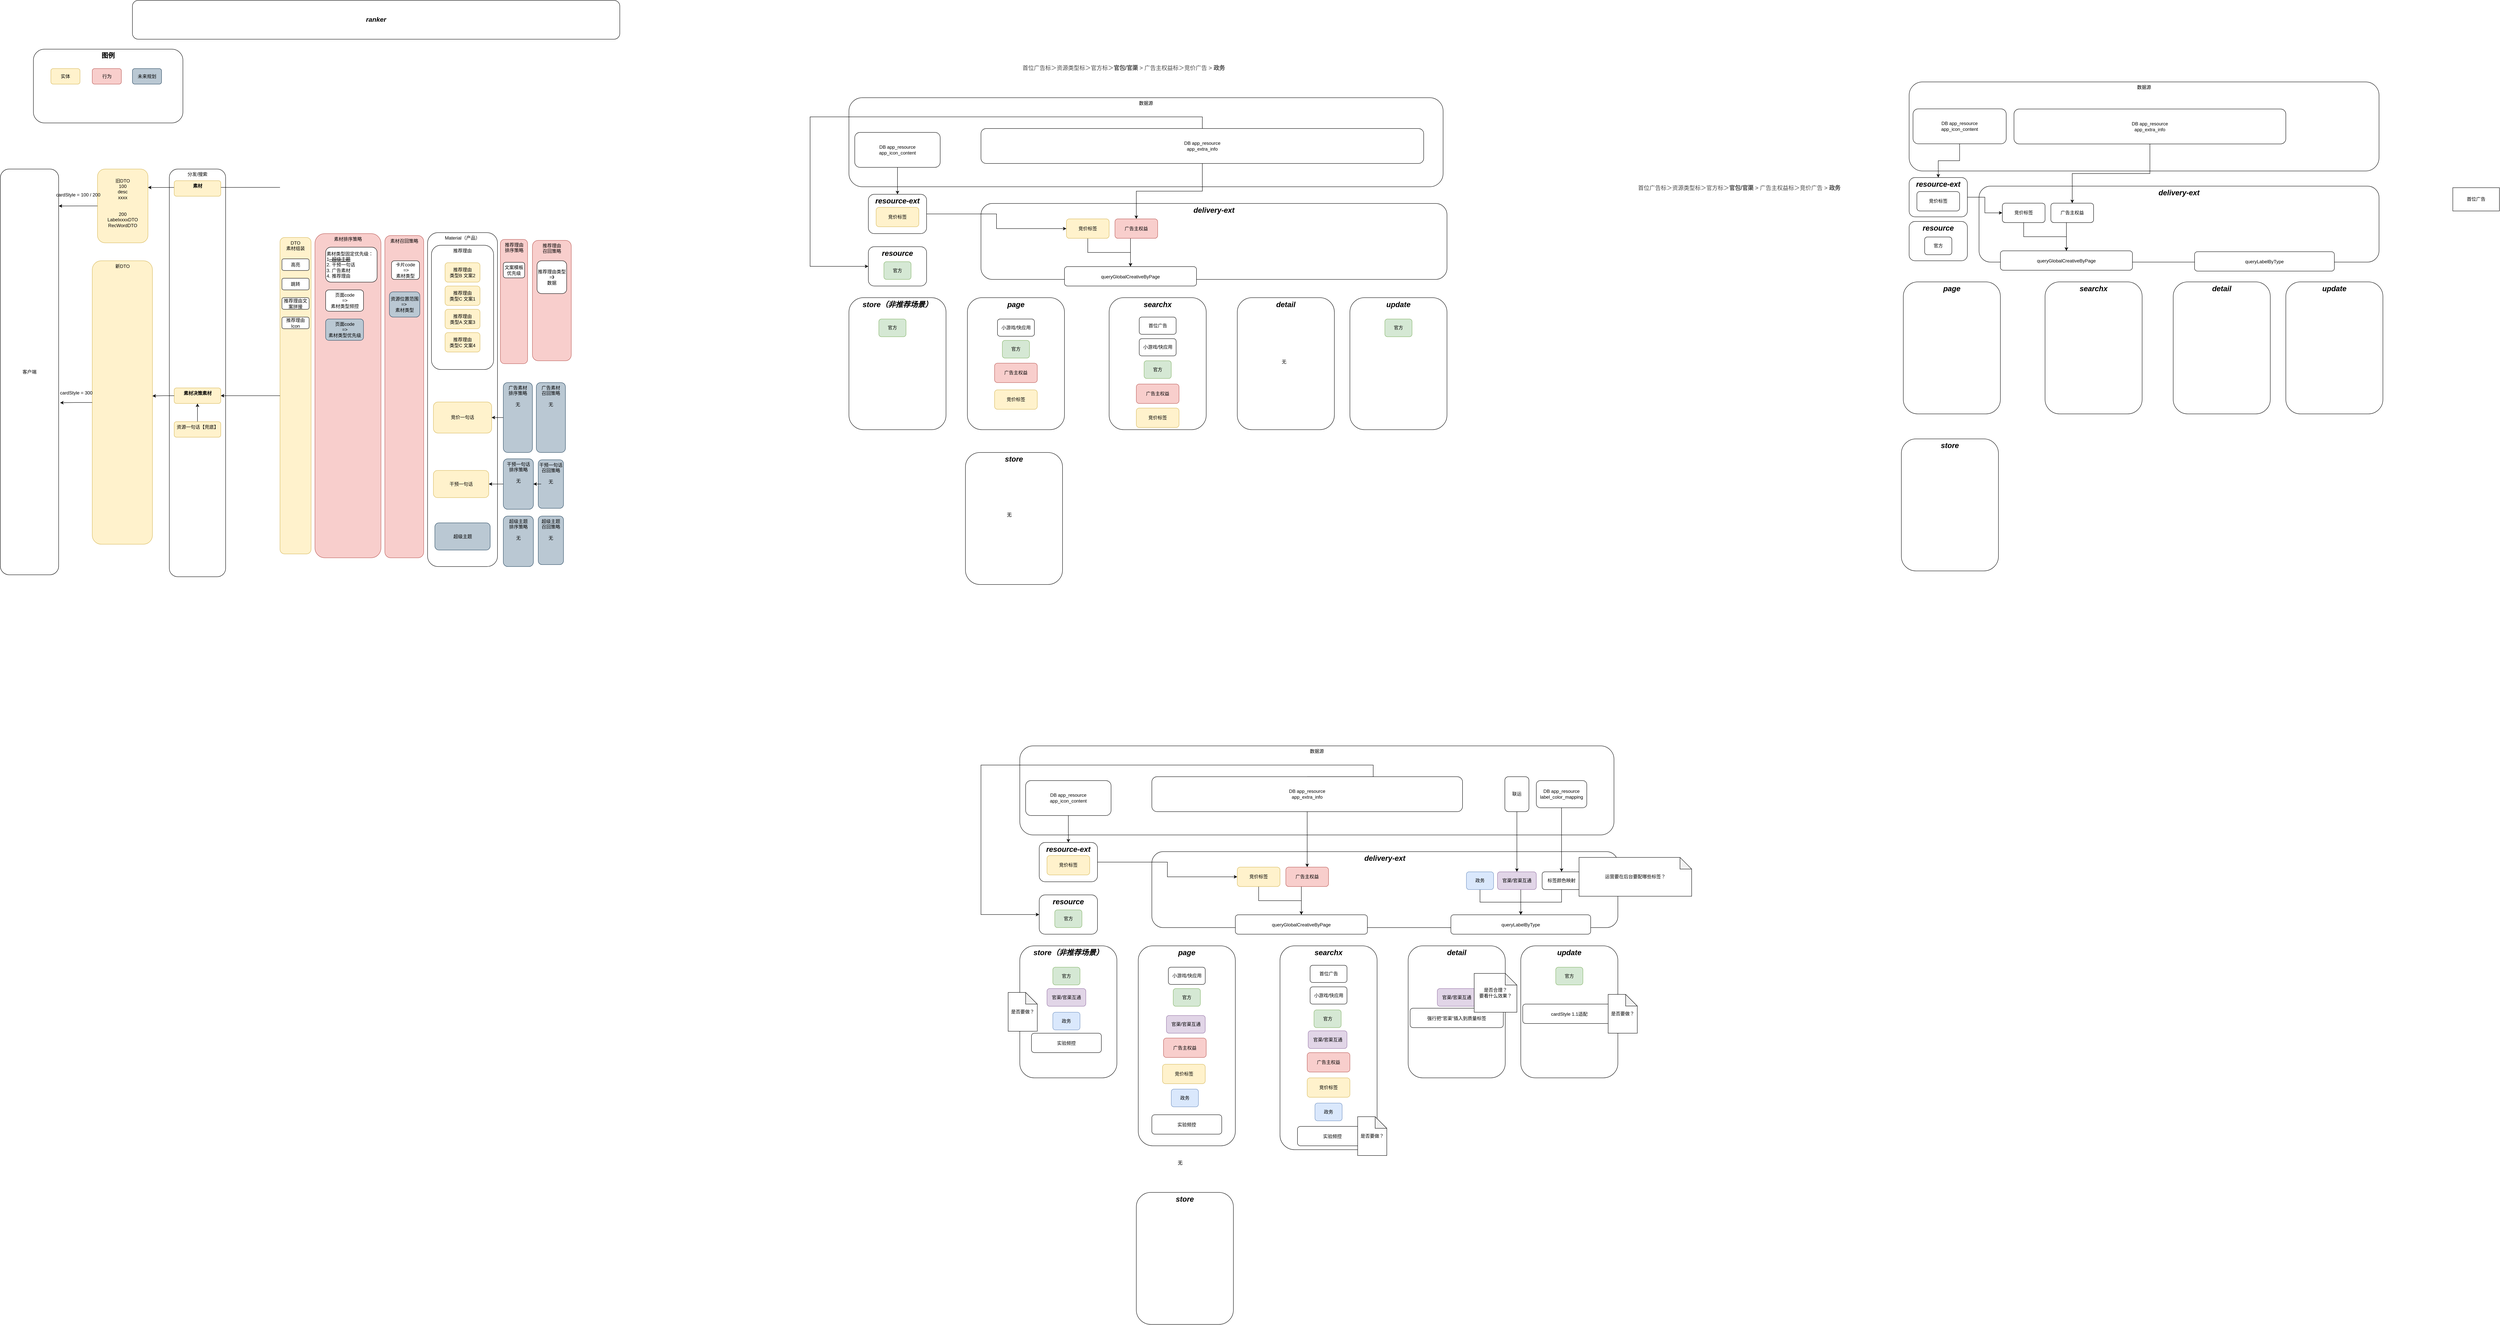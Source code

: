 <mxfile version="27.2.0">
  <diagram name="第 1 页" id="8LxZiP1NVyg7wSqTXbnJ">
    <mxGraphModel dx="3691" dy="2259" grid="1" gridSize="10" guides="1" tooltips="1" connect="1" arrows="1" fold="1" page="1" pageScale="1" pageWidth="827" pageHeight="1169" math="0" shadow="0">
      <root>
        <mxCell id="0" />
        <mxCell id="1" parent="0" />
        <mxCell id="3B4yekNZGvFQ_pMUscjl-64" value="数据源" style="rounded=1;whiteSpace=wrap;html=1;verticalAlign=top;" parent="1" vertex="1">
          <mxGeometry x="750" y="-799.38" width="1530" height="229.38" as="geometry" />
        </mxCell>
        <mxCell id="EMqu3kAwZpFHPyhhM5yz-33" value="delivery-ext" style="rounded=1;whiteSpace=wrap;html=1;verticalAlign=top;fontStyle=3;fontSize=19;" vertex="1" parent="1">
          <mxGeometry x="1090" y="-527" width="1200" height="195.62" as="geometry" />
        </mxCell>
        <mxCell id="3B4yekNZGvFQ_pMUscjl-73" value="图例&lt;br style=&quot;font-size: 17px;&quot;&gt;&lt;div style=&quot;font-size: 17px;&quot;&gt;&lt;br style=&quot;font-size: 17px;&quot;&gt;&lt;div style=&quot;font-size: 17px;&quot;&gt;&lt;br style=&quot;font-size: 17px;&quot;&gt;&lt;/div&gt;&lt;/div&gt;" style="rounded=1;whiteSpace=wrap;html=1;verticalAlign=top;fontStyle=1;fontSize=17;" parent="1" vertex="1">
          <mxGeometry x="-1350" y="-924.38" width="385" height="190" as="geometry" />
        </mxCell>
        <mxCell id="1YZOs5OkidO7PdD_BnGx-1" value="resource" style="rounded=1;whiteSpace=wrap;html=1;verticalAlign=top;fontStyle=3;fontSize=19;" parent="1" vertex="1">
          <mxGeometry x="800" y="-415.62" width="150" height="101.24" as="geometry" />
        </mxCell>
        <mxCell id="EMqu3kAwZpFHPyhhM5yz-104" style="edgeStyle=orthogonalEdgeStyle;rounded=0;orthogonalLoop=1;jettySize=auto;html=1;exitX=0.5;exitY=0;exitDx=0;exitDy=0;" edge="1" parent="1" source="1YZOs5OkidO7PdD_BnGx-44">
          <mxGeometry relative="1" as="geometry">
            <mxPoint x="800" y="-365" as="targetPoint" />
            <Array as="points">
              <mxPoint x="1660" y="-750" />
              <mxPoint x="650" y="-750" />
              <mxPoint x="650" y="-365" />
            </Array>
          </mxGeometry>
        </mxCell>
        <mxCell id="3B4yekNZGvFQ_pMUscjl-63" value="Material（产品）" style="rounded=1;whiteSpace=wrap;html=1;align=center;verticalAlign=top;" parent="1" vertex="1">
          <mxGeometry x="-335" y="-451.88" width="180" height="860" as="geometry" />
        </mxCell>
        <mxCell id="1YZOs5OkidO7PdD_BnGx-7" value="客户端" style="rounded=1;whiteSpace=wrap;html=1;" parent="1" vertex="1">
          <mxGeometry x="-1435" y="-615.63" width="150" height="1045" as="geometry" />
        </mxCell>
        <mxCell id="1YZOs5OkidO7PdD_BnGx-11" value="推荐理由" style="rounded=1;whiteSpace=wrap;html=1;align=center;verticalAlign=top;" parent="1" vertex="1">
          <mxGeometry x="-325" y="-419.38" width="160" height="320" as="geometry" />
        </mxCell>
        <mxCell id="1YZOs5OkidO7PdD_BnGx-58" value="竞价一句话" style="rounded=1;whiteSpace=wrap;html=1;fillColor=#fff2cc;strokeColor=#d6b656;" parent="1" vertex="1">
          <mxGeometry x="-320" y="-15.63" width="150" height="80" as="geometry" />
        </mxCell>
        <mxCell id="mTAsUbE7UdsPs39N6bfx-2" value="行为" style="rounded=1;whiteSpace=wrap;html=1;verticalAlign=middle;fillColor=#f8cecc;strokeColor=#b85450;" parent="1" vertex="1">
          <mxGeometry x="-1198.46" y="-874.38" width="75" height="40" as="geometry" />
        </mxCell>
        <mxCell id="3B4yekNZGvFQ_pMUscjl-15" style="edgeStyle=orthogonalEdgeStyle;rounded=0;orthogonalLoop=1;jettySize=auto;html=1;entryX=1;entryY=0.5;entryDx=0;entryDy=0;" parent="1" source="3B4yekNZGvFQ_pMUscjl-21" target="mTAsUbE7UdsPs39N6bfx-82" edge="1">
          <mxGeometry relative="1" as="geometry" />
        </mxCell>
        <mxCell id="mTAsUbE7UdsPs39N6bfx-10" value="素材召回策略" style="rounded=1;whiteSpace=wrap;html=1;verticalAlign=top;fillColor=#f8cecc;strokeColor=#b85450;" parent="1" vertex="1">
          <mxGeometry x="-445" y="-444.38" width="100" height="830" as="geometry" />
        </mxCell>
        <mxCell id="mTAsUbE7UdsPs39N6bfx-16" value="推荐理由&lt;br&gt;召回策略" style="rounded=1;whiteSpace=wrap;html=1;verticalAlign=top;fillColor=#f8cecc;strokeColor=#b85450;" parent="1" vertex="1">
          <mxGeometry x="-65" y="-431.88" width="100" height="310" as="geometry" />
        </mxCell>
        <mxCell id="mTAsUbE7UdsPs39N6bfx-26" value="素材排序策略" style="rounded=1;whiteSpace=wrap;html=1;verticalAlign=top;fillColor=#f8cecc;strokeColor=#b85450;" parent="1" vertex="1">
          <mxGeometry x="-625" y="-449.38" width="170" height="835" as="geometry" />
        </mxCell>
        <mxCell id="mTAsUbE7UdsPs39N6bfx-28" value="素材类型固定优先级：&lt;div&gt;1&lt;u&gt;&lt;strike&gt;. 超级主题&lt;/strike&gt;&lt;/u&gt;&lt;br&gt;2. 干预一句话&lt;br&gt;3. 广告素材&lt;br&gt;4. 推荐理由&lt;/div&gt;" style="rounded=1;whiteSpace=wrap;html=1;align=left;" parent="1" vertex="1">
          <mxGeometry x="-597.5" y="-414.38" width="132.5" height="90" as="geometry" />
        </mxCell>
        <mxCell id="mTAsUbE7UdsPs39N6bfx-29" value="DTO&lt;br&gt;素材组装" style="rounded=1;whiteSpace=wrap;html=1;verticalAlign=top;fillColor=#fff2cc;strokeColor=#d6b656;" parent="1" vertex="1">
          <mxGeometry x="-715" y="-439.38" width="80" height="815" as="geometry" />
        </mxCell>
        <mxCell id="mTAsUbE7UdsPs39N6bfx-32" value="推荐理由&lt;br&gt;排序策略" style="rounded=1;whiteSpace=wrap;html=1;verticalAlign=top;fillColor=#f8cecc;strokeColor=#b85450;" parent="1" vertex="1">
          <mxGeometry x="-147.5" y="-434.38" width="70" height="320" as="geometry" />
        </mxCell>
        <mxCell id="mTAsUbE7UdsPs39N6bfx-37" value="推荐理由&lt;br&gt;类型C 文案1" style="rounded=1;whiteSpace=wrap;html=1;fillColor=#fff2cc;strokeColor=#d6b656;" parent="1" vertex="1">
          <mxGeometry x="-290" y="-314.38" width="90" height="50" as="geometry" />
        </mxCell>
        <mxCell id="mTAsUbE7UdsPs39N6bfx-45" value="分发/搜索" style="rounded=1;whiteSpace=wrap;html=1;verticalAlign=top;" parent="1" vertex="1">
          <mxGeometry x="-1000" y="-615.63" width="145" height="1050" as="geometry" />
        </mxCell>
        <mxCell id="mTAsUbE7UdsPs39N6bfx-46" value="未来规划" style="rounded=1;whiteSpace=wrap;html=1;fillColor=#bac8d3;strokeColor=#23445d;" parent="1" vertex="1">
          <mxGeometry x="-1095" y="-874.38" width="75" height="40" as="geometry" />
        </mxCell>
        <mxCell id="mTAsUbE7UdsPs39N6bfx-51" value="跳转" style="rounded=1;whiteSpace=wrap;html=1;" parent="1" vertex="1">
          <mxGeometry x="-710" y="-334.38" width="70" height="30" as="geometry" />
        </mxCell>
        <mxCell id="mTAsUbE7UdsPs39N6bfx-52" value="高亮" style="rounded=1;whiteSpace=wrap;html=1;" parent="1" vertex="1">
          <mxGeometry x="-710" y="-384.38" width="70" height="30" as="geometry" />
        </mxCell>
        <mxCell id="mTAsUbE7UdsPs39N6bfx-53" value="推荐理由&lt;br&gt;Icon" style="rounded=1;whiteSpace=wrap;html=1;" parent="1" vertex="1">
          <mxGeometry x="-710" y="-234.38" width="70" height="30" as="geometry" />
        </mxCell>
        <mxCell id="mTAsUbE7UdsPs39N6bfx-54" value="推荐理由&lt;br&gt;类型C 文案4" style="rounded=1;whiteSpace=wrap;html=1;fillColor=#fff2cc;strokeColor=#d6b656;" parent="1" vertex="1">
          <mxGeometry x="-290" y="-194.38" width="90" height="50" as="geometry" />
        </mxCell>
        <mxCell id="mTAsUbE7UdsPs39N6bfx-55" value="推荐理由&lt;br&gt;类型A 文案3" style="rounded=1;whiteSpace=wrap;html=1;fillColor=#fff2cc;strokeColor=#d6b656;" parent="1" vertex="1">
          <mxGeometry x="-290" y="-254.38" width="90" height="50" as="geometry" />
        </mxCell>
        <mxCell id="mTAsUbE7UdsPs39N6bfx-68" value="旧DTO&lt;br&gt;100&lt;br&gt;desc&lt;br&gt;xxxx&lt;br&gt;&lt;br&gt;&lt;br&gt;200&lt;br&gt;LabelxxxxDTO&lt;br&gt;RecWordDTO&lt;div&gt;&lt;br/&gt;&lt;/div&gt;" style="rounded=1;whiteSpace=wrap;html=1;fillColor=#fff2cc;strokeColor=#d6b656;" parent="1" vertex="1">
          <mxGeometry x="-1185" y="-615.63" width="130" height="190" as="geometry" />
        </mxCell>
        <mxCell id="mTAsUbE7UdsPs39N6bfx-70" value="新DTO" style="rounded=1;whiteSpace=wrap;html=1;verticalAlign=top;fillColor=#fff2cc;strokeColor=#d6b656;" parent="1" vertex="1">
          <mxGeometry x="-1198.46" y="-379.38" width="155" height="730" as="geometry" />
        </mxCell>
        <mxCell id="3B4yekNZGvFQ_pMUscjl-70" style="edgeStyle=orthogonalEdgeStyle;rounded=0;orthogonalLoop=1;jettySize=auto;html=1;entryX=0.5;entryY=1;entryDx=0;entryDy=0;" parent="1" source="mTAsUbE7UdsPs39N6bfx-65" target="mTAsUbE7UdsPs39N6bfx-72" edge="1">
          <mxGeometry relative="1" as="geometry" />
        </mxCell>
        <mxCell id="mTAsUbE7UdsPs39N6bfx-65" value="资源一句话【兜底】" style="rounded=1;whiteSpace=wrap;html=1;verticalAlign=top;fillColor=#fff2cc;strokeColor=#d6b656;" parent="1" vertex="1">
          <mxGeometry x="-987.5" y="35" width="120" height="40" as="geometry" />
        </mxCell>
        <mxCell id="mTAsUbE7UdsPs39N6bfx-72" value="&lt;b&gt;素材决策素材&lt;/b&gt;" style="rounded=1;whiteSpace=wrap;html=1;verticalAlign=top;fillColor=#fff2cc;strokeColor=#d6b656;" parent="1" vertex="1">
          <mxGeometry x="-987.5" y="-51.88" width="120" height="40" as="geometry" />
        </mxCell>
        <mxCell id="mTAsUbE7UdsPs39N6bfx-82" value="干预一句话" style="rounded=1;whiteSpace=wrap;html=1;fillColor=#fff2cc;strokeColor=#d6b656;" parent="1" vertex="1">
          <mxGeometry x="-320" y="160.62" width="142.5" height="70" as="geometry" />
        </mxCell>
        <mxCell id="3B4yekNZGvFQ_pMUscjl-16" style="edgeStyle=orthogonalEdgeStyle;rounded=0;orthogonalLoop=1;jettySize=auto;html=1;entryX=1;entryY=0.5;entryDx=0;entryDy=0;" parent="1" source="3B4yekNZGvFQ_pMUscjl-19" target="1YZOs5OkidO7PdD_BnGx-58" edge="1">
          <mxGeometry relative="1" as="geometry" />
        </mxCell>
        <mxCell id="3B4yekNZGvFQ_pMUscjl-18" value="广告素材&lt;br&gt;召回策略&lt;br&gt;&lt;br&gt;无" style="rounded=1;whiteSpace=wrap;html=1;verticalAlign=top;fillColor=#bac8d3;strokeColor=#23445d;" parent="1" vertex="1">
          <mxGeometry x="-55" y="-65.63" width="75" height="180" as="geometry" />
        </mxCell>
        <mxCell id="3B4yekNZGvFQ_pMUscjl-19" value="广告素材&lt;br&gt;排序策略&lt;br&gt;&lt;br&gt;无" style="rounded=1;whiteSpace=wrap;html=1;verticalAlign=top;fillColor=#bac8d3;strokeColor=#23445d;" parent="1" vertex="1">
          <mxGeometry x="-140" y="-65.63" width="75" height="180" as="geometry" />
        </mxCell>
        <mxCell id="3B4yekNZGvFQ_pMUscjl-22" value="干预一句话&lt;br&gt;召回策略&lt;br&gt;&lt;br&gt;无" style="rounded=1;whiteSpace=wrap;html=1;verticalAlign=top;fillColor=#bac8d3;strokeColor=#23445d;" parent="1" vertex="1">
          <mxGeometry x="-50" y="133.12" width="65" height="125" as="geometry" />
        </mxCell>
        <mxCell id="3B4yekNZGvFQ_pMUscjl-24" value="卡片code&lt;br&gt;&amp;nbsp;=&amp;gt;&lt;br&gt;素材类型" style="rounded=1;whiteSpace=wrap;html=1;" parent="1" vertex="1">
          <mxGeometry x="-427.82" y="-379.38" width="71.88" height="48" as="geometry" />
        </mxCell>
        <mxCell id="3B4yekNZGvFQ_pMUscjl-25" value="资源位置范围&lt;br&gt;=&amp;gt;&amp;nbsp;&lt;br&gt;素材类型" style="rounded=1;whiteSpace=wrap;html=1;fillColor=#bac8d3;strokeColor=#23445d;" parent="1" vertex="1">
          <mxGeometry x="-433.29" y="-299.38" width="78.29" height="65" as="geometry" />
        </mxCell>
        <mxCell id="3B4yekNZGvFQ_pMUscjl-28" value="超级主题" style="rounded=1;whiteSpace=wrap;html=1;fillColor=#bac8d3;strokeColor=#23445d;" parent="1" vertex="1">
          <mxGeometry x="-316.25" y="295.62" width="142.5" height="70" as="geometry" />
        </mxCell>
        <mxCell id="3B4yekNZGvFQ_pMUscjl-35" style="edgeStyle=orthogonalEdgeStyle;rounded=0;orthogonalLoop=1;jettySize=auto;html=1;entryX=1;entryY=0.5;entryDx=0;entryDy=0;" parent="1" source="mTAsUbE7UdsPs39N6bfx-29" target="mTAsUbE7UdsPs39N6bfx-72" edge="1">
          <mxGeometry relative="1" as="geometry" />
        </mxCell>
        <mxCell id="3B4yekNZGvFQ_pMUscjl-38" style="edgeStyle=orthogonalEdgeStyle;rounded=0;orthogonalLoop=1;jettySize=auto;html=1;entryX=1.001;entryY=0.091;entryDx=0;entryDy=0;entryPerimeter=0;" parent="1" source="mTAsUbE7UdsPs39N6bfx-68" target="1YZOs5OkidO7PdD_BnGx-7" edge="1">
          <mxGeometry relative="1" as="geometry" />
        </mxCell>
        <mxCell id="3B4yekNZGvFQ_pMUscjl-39" style="edgeStyle=orthogonalEdgeStyle;rounded=0;orthogonalLoop=1;jettySize=auto;html=1;entryX=1.025;entryY=0.576;entryDx=0;entryDy=0;entryPerimeter=0;" parent="1" source="mTAsUbE7UdsPs39N6bfx-70" target="1YZOs5OkidO7PdD_BnGx-7" edge="1">
          <mxGeometry relative="1" as="geometry" />
        </mxCell>
        <mxCell id="3B4yekNZGvFQ_pMUscjl-42" style="edgeStyle=orthogonalEdgeStyle;rounded=0;orthogonalLoop=1;jettySize=auto;html=1;entryX=1;entryY=0.25;entryDx=0;entryDy=0;" parent="1" target="mTAsUbE7UdsPs39N6bfx-68" edge="1">
          <mxGeometry relative="1" as="geometry">
            <mxPoint x="-795" y="-568.38" as="sourcePoint" />
            <mxPoint x="-980" y="-530.63" as="targetPoint" />
            <Array as="points">
              <mxPoint x="-715" y="-568.38" />
              <mxPoint x="-980" y="-568.38" />
            </Array>
          </mxGeometry>
        </mxCell>
        <mxCell id="3B4yekNZGvFQ_pMUscjl-41" value="&lt;b&gt;&lt;font style=&quot;font-size: 17px;&quot;&gt;&lt;i&gt;ranker&lt;/i&gt;&lt;/font&gt;&lt;/b&gt;" style="rounded=1;whiteSpace=wrap;html=1;" parent="1" vertex="1">
          <mxGeometry x="-1095" y="-1050" width="1255" height="100" as="geometry" />
        </mxCell>
        <mxCell id="3B4yekNZGvFQ_pMUscjl-44" value="cardStyle = 100 / 200" style="text;html=1;align=center;verticalAlign=middle;resizable=0;points=[];autosize=1;strokeColor=none;fillColor=none;" parent="1" vertex="1">
          <mxGeometry x="-1305" y="-564.38" width="140" height="30" as="geometry" />
        </mxCell>
        <mxCell id="3B4yekNZGvFQ_pMUscjl-45" value="cardStyle = 300" style="text;html=1;align=center;verticalAlign=middle;resizable=0;points=[];autosize=1;strokeColor=none;fillColor=none;" parent="1" vertex="1">
          <mxGeometry x="-1295" y="-54.38" width="110" height="30" as="geometry" />
        </mxCell>
        <mxCell id="3B4yekNZGvFQ_pMUscjl-31" value="超级主题&lt;br&gt;召回策略&lt;br&gt;&lt;br&gt;无" style="rounded=1;whiteSpace=wrap;html=1;verticalAlign=top;fillColor=#bac8d3;strokeColor=#23445d;" parent="1" vertex="1">
          <mxGeometry x="-50" y="278.12" width="65" height="125" as="geometry" />
        </mxCell>
        <mxCell id="3B4yekNZGvFQ_pMUscjl-29" value="超级主题&lt;br&gt;排序策略&lt;br&gt;&lt;br&gt;无" style="rounded=1;whiteSpace=wrap;html=1;verticalAlign=top;fillColor=#bac8d3;strokeColor=#23445d;" parent="1" vertex="1">
          <mxGeometry x="-140" y="278.12" width="77.5" height="130" as="geometry" />
        </mxCell>
        <mxCell id="3B4yekNZGvFQ_pMUscjl-69" value="实体" style="rounded=1;whiteSpace=wrap;html=1;verticalAlign=middle;fillColor=#fff2cc;strokeColor=#d6b656;" parent="1" vertex="1">
          <mxGeometry x="-1305" y="-874.38" width="75" height="40" as="geometry" />
        </mxCell>
        <mxCell id="3B4yekNZGvFQ_pMUscjl-71" style="edgeStyle=orthogonalEdgeStyle;rounded=0;orthogonalLoop=1;jettySize=auto;html=1;entryX=1;entryY=0.477;entryDx=0;entryDy=0;entryPerimeter=0;" parent="1" source="mTAsUbE7UdsPs39N6bfx-72" target="mTAsUbE7UdsPs39N6bfx-70" edge="1">
          <mxGeometry relative="1" as="geometry" />
        </mxCell>
        <mxCell id="3B4yekNZGvFQ_pMUscjl-72" value="文案模板优先级" style="rounded=1;whiteSpace=wrap;html=1;" parent="1" vertex="1">
          <mxGeometry x="-140" y="-375.38" width="55" height="40" as="geometry" />
        </mxCell>
        <mxCell id="3B4yekNZGvFQ_pMUscjl-82" value="页面code&lt;br&gt;=&amp;gt;&lt;br&gt;素材类型频控" style="rounded=1;whiteSpace=wrap;html=1;" parent="1" vertex="1">
          <mxGeometry x="-597.5" y="-304.38" width="97.5" height="55" as="geometry" />
        </mxCell>
        <mxCell id="3B4yekNZGvFQ_pMUscjl-83" value="页面code&lt;br&gt;=&amp;gt;&lt;br&gt;素材类型优先级" style="rounded=1;whiteSpace=wrap;html=1;fillColor=#bac8d3;strokeColor=#23445d;" parent="1" vertex="1">
          <mxGeometry x="-597.5" y="-229.38" width="97.5" height="55" as="geometry" />
        </mxCell>
        <mxCell id="3B4yekNZGvFQ_pMUscjl-84" value="推荐理由类型&lt;div&gt;=》&lt;br&gt;数据&lt;/div&gt;" style="rounded=1;whiteSpace=wrap;html=1;" parent="1" vertex="1">
          <mxGeometry x="-53.12" y="-379.38" width="76.25" height="84.5" as="geometry" />
        </mxCell>
        <mxCell id="5NM-MxCQULftXHbTaLZO-10" value="" style="edgeStyle=orthogonalEdgeStyle;rounded=0;orthogonalLoop=1;jettySize=auto;html=1;entryX=1;entryY=0.5;entryDx=0;entryDy=0;" parent="1" source="3B4yekNZGvFQ_pMUscjl-22" target="3B4yekNZGvFQ_pMUscjl-21" edge="1">
          <mxGeometry relative="1" as="geometry">
            <mxPoint x="-50" y="195.62" as="sourcePoint" />
            <mxPoint x="-192" y="195.62" as="targetPoint" />
          </mxGeometry>
        </mxCell>
        <mxCell id="3B4yekNZGvFQ_pMUscjl-21" value="干预一句话&lt;br&gt;排序策略&lt;br&gt;&lt;br&gt;无" style="rounded=1;whiteSpace=wrap;html=1;verticalAlign=top;fillColor=#bac8d3;strokeColor=#23445d;" parent="1" vertex="1">
          <mxGeometry x="-140" y="130.62" width="77.5" height="130" as="geometry" />
        </mxCell>
        <mxCell id="5NM-MxCQULftXHbTaLZO-11" value="&lt;b&gt;素材&lt;/b&gt;" style="rounded=1;whiteSpace=wrap;html=1;verticalAlign=top;fillColor=#fff2cc;strokeColor=#d6b656;" parent="1" vertex="1">
          <mxGeometry x="-987.5" y="-585.63" width="120" height="40" as="geometry" />
        </mxCell>
        <mxCell id="5NM-MxCQULftXHbTaLZO-15" value="推荐理由&lt;br&gt;类型B 文案2" style="rounded=1;whiteSpace=wrap;html=1;fillColor=#fff2cc;strokeColor=#d6b656;" parent="1" vertex="1">
          <mxGeometry x="-290" y="-374.38" width="90" height="50" as="geometry" />
        </mxCell>
        <mxCell id="5NM-MxCQULftXHbTaLZO-19" value="推荐理由文案拼接" style="rounded=1;whiteSpace=wrap;html=1;" parent="1" vertex="1">
          <mxGeometry x="-710" y="-284.38" width="70" height="30" as="geometry" />
        </mxCell>
        <mxCell id="EMqu3kAwZpFHPyhhM5yz-11" value="searchx" style="rounded=1;whiteSpace=wrap;html=1;verticalAlign=top;fontStyle=3;fontSize=19;" vertex="1" parent="1">
          <mxGeometry x="1420" y="-284.38" width="250" height="340" as="geometry" />
        </mxCell>
        <mxCell id="EMqu3kAwZpFHPyhhM5yz-12" value="page" style="rounded=1;whiteSpace=wrap;html=1;verticalAlign=top;fontStyle=3;fontSize=19;" vertex="1" parent="1">
          <mxGeometry x="1055" y="-284.38" width="250" height="340" as="geometry" />
        </mxCell>
        <mxCell id="EMqu3kAwZpFHPyhhM5yz-14" value="update" style="rounded=1;whiteSpace=wrap;html=1;verticalAlign=top;fontStyle=3;fontSize=19;" vertex="1" parent="1">
          <mxGeometry x="2040" y="-284.38" width="250" height="340" as="geometry" />
        </mxCell>
        <mxCell id="EMqu3kAwZpFHPyhhM5yz-16" value="store" style="rounded=1;whiteSpace=wrap;html=1;verticalAlign=top;fontStyle=3;fontSize=19;" vertex="1" parent="1">
          <mxGeometry x="1050" y="114.37" width="250" height="340" as="geometry" />
        </mxCell>
        <mxCell id="EMqu3kAwZpFHPyhhM5yz-13" value="detail" style="rounded=1;whiteSpace=wrap;html=1;verticalAlign=top;fontStyle=3;fontSize=19;" vertex="1" parent="1">
          <mxGeometry x="1750" y="-284.38" width="250" height="340" as="geometry" />
        </mxCell>
        <UserObject label="&lt;span data-docs-delta=&quot;[[20,&amp;quot;首位广告标＞资源类型标＞官方标＞&amp;quot;,&amp;quot;inline-dir:\&amp;quot;ltr\&amp;quot;&amp;quot;],[20,&amp;quot;官包/官渠 &amp;quot;,&amp;quot;8:1|inline-dir:\&amp;quot;ltr\&amp;quot;&amp;quot;],[20,&amp;quot;&gt; 广告主权益标＞竞价广告 &gt; &amp;quot;,&amp;quot;inline-dir:\&amp;quot;ltr\&amp;quot;&amp;quot;],[20,&amp;quot;政务&amp;quot;,&amp;quot;8:1|inline-dir:\&amp;quot;ltr\&amp;quot;&amp;quot;]]&quot; data-copy-origin=&quot;https://odocs.myoas.com&quot;&gt;&lt;p class=&quot;ql-direction-ltr ql-long-284244&quot; style=&quot;line-height: 100%;margin-bottom: 0pt;margin-top: 0pt;font-size: 11pt;color: #494949;&quot;&gt;&lt;span class=&quot;ql-author-284244&quot; style=&quot;&quot;&gt;首位广告标＞资源类型标＞官方标＞&lt;/span&gt;&lt;strong class=&quot;ql-author-284244&quot; style=&quot;&quot;&gt;官包/官渠 &lt;/strong&gt;&lt;span class=&quot;ql-author-284244&quot; style=&quot;&quot;&gt;&amp;gt; 广告主权益标＞竞价广告 &amp;gt; &lt;/span&gt;&lt;strong class=&quot;ql-author-284244&quot; style=&quot;&quot;&gt;政务&lt;/strong&gt;&lt;/p&gt;&lt;/span&gt;" link="&lt;span data-docs-delta=&quot;[[20,&amp;quot;首位广告标＞资源类型标＞官方标＞&amp;quot;,&amp;quot;inline-dir:\&amp;quot;ltr\&amp;quot;&amp;quot;],[20,&amp;quot;官包/官渠 &amp;quot;,&amp;quot;8:1|inline-dir:\&amp;quot;ltr\&amp;quot;&amp;quot;],[20,&amp;quot;&gt; 广告主权益标＞竞价广告 &gt; &amp;quot;,&amp;quot;inline-dir:\&amp;quot;ltr\&amp;quot;&amp;quot;],[20,&amp;quot;政务&amp;quot;,&amp;quot;8:1|inline-dir:\&amp;quot;ltr\&amp;quot;&amp;quot;]]&quot; data-copy-origin=&quot;https://odocs.myoas.com&quot;&gt;&lt;p class=&quot;ql-direction-ltr ql-long-284244&quot; style=&quot;line-height: 100%;margin-bottom: 0pt;margin-top: 0pt;font-size: 11pt;color: #494949;&quot;&gt;&lt;span class=&quot;ql-author-284244&quot; style=&quot;&quot;&gt;首位广告标＞资源类型标＞官方标＞&lt;/span&gt;&lt;strong class=&quot;ql-author-284244&quot; style=&quot;&quot;&gt;官包/官渠 &lt;/strong&gt;&lt;span class=&quot;ql-author-284244&quot; style=&quot;&quot;&gt;&amp;gt; 广告主权益标＞竞价广告 &amp;gt; &lt;/span&gt;&lt;strong class=&quot;ql-author-284244&quot; style=&quot;&quot;&gt;政务&lt;/strong&gt;&lt;/p&gt;&lt;/span&gt;" id="EMqu3kAwZpFHPyhhM5yz-23">
          <mxCell style="text;whiteSpace=wrap;html=1;" vertex="1" parent="1">
            <mxGeometry x="1195" y="-890" width="560" height="40" as="geometry" />
          </mxCell>
        </UserObject>
        <mxCell id="EMqu3kAwZpFHPyhhM5yz-56" style="edgeStyle=orthogonalEdgeStyle;rounded=0;orthogonalLoop=1;jettySize=auto;html=1;entryX=0.5;entryY=0;entryDx=0;entryDy=0;" edge="1" parent="1" source="EMqu3kAwZpFHPyhhM5yz-28" target="EMqu3kAwZpFHPyhhM5yz-44">
          <mxGeometry relative="1" as="geometry">
            <Array as="points">
              <mxPoint x="1475" y="-420" />
              <mxPoint x="1475" y="-420" />
            </Array>
          </mxGeometry>
        </mxCell>
        <mxCell id="EMqu3kAwZpFHPyhhM5yz-28" value="广告主权益" style="rounded=1;whiteSpace=wrap;html=1;fillColor=#f8cecc;strokeColor=#b85450;" vertex="1" parent="1">
          <mxGeometry x="1435" y="-487.19" width="110" height="50" as="geometry" />
        </mxCell>
        <mxCell id="EMqu3kAwZpFHPyhhM5yz-32" value="官方" style="rounded=1;whiteSpace=wrap;html=1;fillColor=#d5e8d4;strokeColor=#82b366;" vertex="1" parent="1">
          <mxGeometry x="840" y="-377" width="70" height="45.62" as="geometry" />
        </mxCell>
        <mxCell id="EMqu3kAwZpFHPyhhM5yz-57" style="edgeStyle=orthogonalEdgeStyle;rounded=0;orthogonalLoop=1;jettySize=auto;html=1;entryX=0.5;entryY=0;entryDx=0;entryDy=0;" edge="1" parent="1" source="EMqu3kAwZpFHPyhhM5yz-43" target="EMqu3kAwZpFHPyhhM5yz-44">
          <mxGeometry relative="1" as="geometry" />
        </mxCell>
        <mxCell id="EMqu3kAwZpFHPyhhM5yz-43" value="竞价标签" style="rounded=1;whiteSpace=wrap;html=1;fillColor=#fff2cc;strokeColor=#d6b656;" vertex="1" parent="1">
          <mxGeometry x="1310" y="-487.19" width="110" height="50" as="geometry" />
        </mxCell>
        <mxCell id="EMqu3kAwZpFHPyhhM5yz-44" value="&lt;span data-copy-origin=&quot;https://odocs.myoas.com&quot; data-docs-delta=&quot;[[20,&amp;quot;queryGlobalCreativeByPage&amp;quot;]]&quot;&gt;&lt;div style=&quot;line-height: 100%;&quot; data-language=&quot;java&quot; class=&quot;ql-code-block ql-direction-ltr ql-word-wrap-true ql-authorBlock-284244 ql-long-284244&quot;&gt;&lt;span class=&quot;ql-token hljs-title&quot;&gt;queryGlobalCreativeByPage&lt;/span&gt;&lt;/div&gt;&lt;/span&gt;" style="rounded=1;whiteSpace=wrap;html=1;" vertex="1" parent="1">
          <mxGeometry x="1305" y="-364.38" width="340" height="50" as="geometry" />
        </mxCell>
        <mxCell id="EMqu3kAwZpFHPyhhM5yz-49" style="edgeStyle=orthogonalEdgeStyle;rounded=0;orthogonalLoop=1;jettySize=auto;html=1;entryX=0.5;entryY=0;entryDx=0;entryDy=0;" edge="1" parent="1" source="EMqu3kAwZpFHPyhhM5yz-46" target="EMqu3kAwZpFHPyhhM5yz-47">
          <mxGeometry relative="1" as="geometry" />
        </mxCell>
        <mxCell id="EMqu3kAwZpFHPyhhM5yz-46" value="DB app_resource&lt;br&gt;app_icon_content" style="rounded=1;whiteSpace=wrap;html=1;" vertex="1" parent="1">
          <mxGeometry x="765" y="-710" width="220" height="90" as="geometry" />
        </mxCell>
        <mxCell id="EMqu3kAwZpFHPyhhM5yz-103" style="edgeStyle=orthogonalEdgeStyle;rounded=0;orthogonalLoop=1;jettySize=auto;html=1;entryX=0;entryY=0.5;entryDx=0;entryDy=0;" edge="1" parent="1" source="EMqu3kAwZpFHPyhhM5yz-47" target="EMqu3kAwZpFHPyhhM5yz-43">
          <mxGeometry relative="1" as="geometry" />
        </mxCell>
        <mxCell id="EMqu3kAwZpFHPyhhM5yz-47" value="resource-ext" style="rounded=1;whiteSpace=wrap;html=1;verticalAlign=top;fontStyle=3;fontSize=19;" vertex="1" parent="1">
          <mxGeometry x="800" y="-550.62" width="150" height="101.24" as="geometry" />
        </mxCell>
        <mxCell id="EMqu3kAwZpFHPyhhM5yz-48" value="竞价标签" style="rounded=1;whiteSpace=wrap;html=1;fillColor=#fff2cc;strokeColor=#d6b656;" vertex="1" parent="1">
          <mxGeometry x="820" y="-517" width="110" height="50" as="geometry" />
        </mxCell>
        <mxCell id="EMqu3kAwZpFHPyhhM5yz-53" style="edgeStyle=orthogonalEdgeStyle;rounded=0;orthogonalLoop=1;jettySize=auto;html=1;entryX=0.5;entryY=0;entryDx=0;entryDy=0;" edge="1" parent="1" source="1YZOs5OkidO7PdD_BnGx-44" target="EMqu3kAwZpFHPyhhM5yz-28">
          <mxGeometry relative="1" as="geometry" />
        </mxCell>
        <mxCell id="1YZOs5OkidO7PdD_BnGx-44" value="DB app_resource&lt;br&gt;app_extra_info" style="rounded=1;whiteSpace=wrap;html=1;" parent="1" vertex="1">
          <mxGeometry x="1090" y="-720" width="1140" height="90" as="geometry" />
        </mxCell>
        <mxCell id="EMqu3kAwZpFHPyhhM5yz-58" value="delivery-ext" style="rounded=1;whiteSpace=wrap;html=1;verticalAlign=top;fontStyle=3;fontSize=19;" vertex="1" parent="1">
          <mxGeometry x="3660" y="-571.62" width="1030" height="195.62" as="geometry" />
        </mxCell>
        <mxCell id="EMqu3kAwZpFHPyhhM5yz-59" value="resource" style="rounded=1;whiteSpace=wrap;html=1;verticalAlign=top;fontStyle=3;fontSize=19;" vertex="1" parent="1">
          <mxGeometry x="3480" y="-480.62" width="150" height="101.24" as="geometry" />
        </mxCell>
        <mxCell id="EMqu3kAwZpFHPyhhM5yz-60" value="数据源" style="rounded=1;whiteSpace=wrap;html=1;verticalAlign=top;" vertex="1" parent="1">
          <mxGeometry x="3480" y="-840" width="1210" height="229.38" as="geometry" />
        </mxCell>
        <mxCell id="EMqu3kAwZpFHPyhhM5yz-63" value="searchx" style="rounded=1;whiteSpace=wrap;html=1;verticalAlign=top;fontStyle=3;fontSize=19;" vertex="1" parent="1">
          <mxGeometry x="3830" y="-325.0" width="250" height="340" as="geometry" />
        </mxCell>
        <mxCell id="EMqu3kAwZpFHPyhhM5yz-64" value="page" style="rounded=1;whiteSpace=wrap;html=1;verticalAlign=top;fontStyle=3;fontSize=19;" vertex="1" parent="1">
          <mxGeometry x="3465" y="-325" width="250" height="340" as="geometry" />
        </mxCell>
        <mxCell id="EMqu3kAwZpFHPyhhM5yz-65" value="update" style="rounded=1;whiteSpace=wrap;html=1;verticalAlign=top;fontStyle=3;fontSize=19;" vertex="1" parent="1">
          <mxGeometry x="4450" y="-325.0" width="250" height="340" as="geometry" />
        </mxCell>
        <mxCell id="EMqu3kAwZpFHPyhhM5yz-66" value="store" style="rounded=1;whiteSpace=wrap;html=1;verticalAlign=top;fontStyle=3;fontSize=19;" vertex="1" parent="1">
          <mxGeometry x="3460" y="79.38" width="250" height="340" as="geometry" />
        </mxCell>
        <mxCell id="EMqu3kAwZpFHPyhhM5yz-67" value="detail" style="rounded=1;whiteSpace=wrap;html=1;verticalAlign=top;fontStyle=3;fontSize=19;" vertex="1" parent="1">
          <mxGeometry x="4160" y="-325" width="250" height="340" as="geometry" />
        </mxCell>
        <mxCell id="EMqu3kAwZpFHPyhhM5yz-70" value="首位广告" style="whiteSpace=wrap;html=1;" vertex="1" parent="1">
          <mxGeometry x="4880" y="-567.62" width="120" height="60" as="geometry" />
        </mxCell>
        <UserObject label="&lt;span data-docs-delta=&quot;[[20,&amp;quot;首位广告标＞资源类型标＞官方标＞&amp;quot;,&amp;quot;inline-dir:\&amp;quot;ltr\&amp;quot;&amp;quot;],[20,&amp;quot;官包/官渠 &amp;quot;,&amp;quot;8:1|inline-dir:\&amp;quot;ltr\&amp;quot;&amp;quot;],[20,&amp;quot;&gt; 广告主权益标＞竞价广告 &gt; &amp;quot;,&amp;quot;inline-dir:\&amp;quot;ltr\&amp;quot;&amp;quot;],[20,&amp;quot;政务&amp;quot;,&amp;quot;8:1|inline-dir:\&amp;quot;ltr\&amp;quot;&amp;quot;]]&quot; data-copy-origin=&quot;https://odocs.myoas.com&quot;&gt;&lt;p class=&quot;ql-direction-ltr ql-long-284244&quot; style=&quot;line-height: 100%;margin-bottom: 0pt;margin-top: 0pt;font-size: 11pt;color: #494949;&quot;&gt;&lt;span class=&quot;ql-author-284244&quot; style=&quot;&quot;&gt;首位广告标＞资源类型标＞官方标＞&lt;/span&gt;&lt;strong class=&quot;ql-author-284244&quot; style=&quot;&quot;&gt;官包/官渠 &lt;/strong&gt;&lt;span class=&quot;ql-author-284244&quot; style=&quot;&quot;&gt;&amp;gt; 广告主权益标＞竞价广告 &amp;gt; &lt;/span&gt;&lt;strong class=&quot;ql-author-284244&quot; style=&quot;&quot;&gt;政务&lt;/strong&gt;&lt;/p&gt;&lt;/span&gt;" link="&lt;span data-docs-delta=&quot;[[20,&amp;quot;首位广告标＞资源类型标＞官方标＞&amp;quot;,&amp;quot;inline-dir:\&amp;quot;ltr\&amp;quot;&amp;quot;],[20,&amp;quot;官包/官渠 &amp;quot;,&amp;quot;8:1|inline-dir:\&amp;quot;ltr\&amp;quot;&amp;quot;],[20,&amp;quot;&gt; 广告主权益标＞竞价广告 &gt; &amp;quot;,&amp;quot;inline-dir:\&amp;quot;ltr\&amp;quot;&amp;quot;],[20,&amp;quot;政务&amp;quot;,&amp;quot;8:1|inline-dir:\&amp;quot;ltr\&amp;quot;&amp;quot;]]&quot; data-copy-origin=&quot;https://odocs.myoas.com&quot;&gt;&lt;p class=&quot;ql-direction-ltr ql-long-284244&quot; style=&quot;line-height: 100%;margin-bottom: 0pt;margin-top: 0pt;font-size: 11pt;color: #494949;&quot;&gt;&lt;span class=&quot;ql-author-284244&quot; style=&quot;&quot;&gt;首位广告标＞资源类型标＞官方标＞&lt;/span&gt;&lt;strong class=&quot;ql-author-284244&quot; style=&quot;&quot;&gt;官包/官渠 &lt;/strong&gt;&lt;span class=&quot;ql-author-284244&quot; style=&quot;&quot;&gt;&amp;gt; 广告主权益标＞竞价广告 &amp;gt; &lt;/span&gt;&lt;strong class=&quot;ql-author-284244&quot; style=&quot;&quot;&gt;政务&lt;/strong&gt;&lt;/p&gt;&lt;/span&gt;" id="EMqu3kAwZpFHPyhhM5yz-71">
          <mxCell style="text;whiteSpace=wrap;html=1;" vertex="1" parent="1">
            <mxGeometry x="2780" y="-581.25" width="560" height="40" as="geometry" />
          </mxCell>
        </UserObject>
        <mxCell id="EMqu3kAwZpFHPyhhM5yz-72" style="edgeStyle=orthogonalEdgeStyle;rounded=0;orthogonalLoop=1;jettySize=auto;html=1;entryX=0.5;entryY=0;entryDx=0;entryDy=0;" edge="1" parent="1" source="EMqu3kAwZpFHPyhhM5yz-73" target="EMqu3kAwZpFHPyhhM5yz-80">
          <mxGeometry relative="1" as="geometry">
            <Array as="points">
              <mxPoint x="3885" y="-460.62" />
              <mxPoint x="3885" y="-460.62" />
            </Array>
          </mxGeometry>
        </mxCell>
        <mxCell id="EMqu3kAwZpFHPyhhM5yz-73" value="广告主权益" style="rounded=1;whiteSpace=wrap;html=1;" vertex="1" parent="1">
          <mxGeometry x="3845" y="-527.81" width="110" height="50" as="geometry" />
        </mxCell>
        <mxCell id="EMqu3kAwZpFHPyhhM5yz-75" value="官方" style="rounded=1;whiteSpace=wrap;html=1;" vertex="1" parent="1">
          <mxGeometry x="3520" y="-440.62" width="70" height="45.62" as="geometry" />
        </mxCell>
        <mxCell id="EMqu3kAwZpFHPyhhM5yz-78" style="edgeStyle=orthogonalEdgeStyle;rounded=0;orthogonalLoop=1;jettySize=auto;html=1;entryX=0.5;entryY=0;entryDx=0;entryDy=0;" edge="1" parent="1" source="EMqu3kAwZpFHPyhhM5yz-79" target="EMqu3kAwZpFHPyhhM5yz-80">
          <mxGeometry relative="1" as="geometry" />
        </mxCell>
        <mxCell id="EMqu3kAwZpFHPyhhM5yz-79" value="竞价标签" style="rounded=1;whiteSpace=wrap;html=1;" vertex="1" parent="1">
          <mxGeometry x="3720" y="-527.81" width="110" height="50" as="geometry" />
        </mxCell>
        <mxCell id="EMqu3kAwZpFHPyhhM5yz-80" value="&lt;span data-copy-origin=&quot;https://odocs.myoas.com&quot; data-docs-delta=&quot;[[20,&amp;quot;queryGlobalCreativeByPage&amp;quot;]]&quot;&gt;&lt;div style=&quot;line-height: 100%;&quot; data-language=&quot;java&quot; class=&quot;ql-code-block ql-direction-ltr ql-word-wrap-true ql-authorBlock-284244 ql-long-284244&quot;&gt;&lt;span class=&quot;ql-token hljs-title&quot;&gt;queryGlobalCreativeByPage&lt;/span&gt;&lt;/div&gt;&lt;/span&gt;" style="rounded=1;whiteSpace=wrap;html=1;" vertex="1" parent="1">
          <mxGeometry x="3715" y="-405" width="340" height="50" as="geometry" />
        </mxCell>
        <mxCell id="EMqu3kAwZpFHPyhhM5yz-81" value="&lt;span data-copy-origin=&quot;https://odocs.myoas.com&quot; data-docs-delta=&quot;[[20,&amp;quot;queryLabelByType&amp;quot;]]&quot;&gt;&lt;div style=&quot;line-height: 100%;&quot; data-language=&quot;java&quot; class=&quot;ql-code-block ql-direction-ltr ql-word-wrap-true ql-long-284244 ql-authorBlock-284244&quot;&gt;&lt;span class=&quot;ql-token hljs-title&quot;&gt;queryLabelByType&lt;/span&gt;&lt;/div&gt;&lt;/span&gt;" style="rounded=1;whiteSpace=wrap;html=1;" vertex="1" parent="1">
          <mxGeometry x="4215" y="-402.75" width="360" height="50" as="geometry" />
        </mxCell>
        <mxCell id="EMqu3kAwZpFHPyhhM5yz-82" style="edgeStyle=orthogonalEdgeStyle;rounded=0;orthogonalLoop=1;jettySize=auto;html=1;entryX=0.5;entryY=0;entryDx=0;entryDy=0;" edge="1" parent="1" source="EMqu3kAwZpFHPyhhM5yz-83" target="EMqu3kAwZpFHPyhhM5yz-85">
          <mxGeometry relative="1" as="geometry" />
        </mxCell>
        <mxCell id="EMqu3kAwZpFHPyhhM5yz-83" value="DB app_resource&lt;br&gt;app_icon_content" style="rounded=1;whiteSpace=wrap;html=1;" vertex="1" parent="1">
          <mxGeometry x="3490" y="-770.62" width="240" height="90" as="geometry" />
        </mxCell>
        <mxCell id="EMqu3kAwZpFHPyhhM5yz-84" style="edgeStyle=orthogonalEdgeStyle;rounded=0;orthogonalLoop=1;jettySize=auto;html=1;entryX=0;entryY=0.5;entryDx=0;entryDy=0;" edge="1" parent="1" source="EMqu3kAwZpFHPyhhM5yz-85" target="EMqu3kAwZpFHPyhhM5yz-79">
          <mxGeometry relative="1" as="geometry" />
        </mxCell>
        <mxCell id="EMqu3kAwZpFHPyhhM5yz-85" value="resource-ext" style="rounded=1;whiteSpace=wrap;html=1;verticalAlign=top;fontStyle=3;fontSize=19;" vertex="1" parent="1">
          <mxGeometry x="3480" y="-593.74" width="150" height="101.24" as="geometry" />
        </mxCell>
        <mxCell id="EMqu3kAwZpFHPyhhM5yz-86" value="竞价标签" style="rounded=1;whiteSpace=wrap;html=1;" vertex="1" parent="1">
          <mxGeometry x="3500" y="-557.62" width="110" height="50" as="geometry" />
        </mxCell>
        <mxCell id="EMqu3kAwZpFHPyhhM5yz-87" style="edgeStyle=orthogonalEdgeStyle;rounded=0;orthogonalLoop=1;jettySize=auto;html=1;entryX=0.5;entryY=0;entryDx=0;entryDy=0;" edge="1" parent="1" source="EMqu3kAwZpFHPyhhM5yz-89" target="EMqu3kAwZpFHPyhhM5yz-73">
          <mxGeometry relative="1" as="geometry" />
        </mxCell>
        <mxCell id="EMqu3kAwZpFHPyhhM5yz-89" value="DB app_resource&lt;br&gt;app_extra_info" style="rounded=1;whiteSpace=wrap;html=1;" vertex="1" parent="1">
          <mxGeometry x="3750" y="-770.31" width="700" height="90" as="geometry" />
        </mxCell>
        <mxCell id="EMqu3kAwZpFHPyhhM5yz-90" value="官方" style="rounded=1;whiteSpace=wrap;html=1;fillColor=#d5e8d4;strokeColor=#82b366;" vertex="1" parent="1">
          <mxGeometry x="2130" y="-229.38" width="70" height="45.62" as="geometry" />
        </mxCell>
        <mxCell id="EMqu3kAwZpFHPyhhM5yz-95" value="官方" style="rounded=1;whiteSpace=wrap;html=1;fillColor=#d5e8d4;strokeColor=#82b366;" vertex="1" parent="1">
          <mxGeometry x="1145" y="-174.38" width="70" height="45.62" as="geometry" />
        </mxCell>
        <mxCell id="EMqu3kAwZpFHPyhhM5yz-97" value="store（非推荐场景）" style="rounded=1;whiteSpace=wrap;html=1;verticalAlign=top;fontStyle=3;fontSize=19;" vertex="1" parent="1">
          <mxGeometry x="750" y="-284.38" width="250" height="340" as="geometry" />
        </mxCell>
        <mxCell id="EMqu3kAwZpFHPyhhM5yz-98" value="官方" style="rounded=1;whiteSpace=wrap;html=1;fillColor=#d5e8d4;strokeColor=#82b366;" vertex="1" parent="1">
          <mxGeometry x="827" y="-229.38" width="70" height="45.62" as="geometry" />
        </mxCell>
        <mxCell id="EMqu3kAwZpFHPyhhM5yz-106" value="广告主权益" style="rounded=1;whiteSpace=wrap;html=1;fillColor=#f8cecc;strokeColor=#b85450;" vertex="1" parent="1">
          <mxGeometry x="1125" y="-115.63" width="110" height="50" as="geometry" />
        </mxCell>
        <mxCell id="EMqu3kAwZpFHPyhhM5yz-107" value="竞价标签" style="rounded=1;whiteSpace=wrap;html=1;fillColor=#fff2cc;strokeColor=#d6b656;" vertex="1" parent="1">
          <mxGeometry x="1125" y="-46.88" width="110" height="50" as="geometry" />
        </mxCell>
        <mxCell id="EMqu3kAwZpFHPyhhM5yz-109" value="官方" style="rounded=1;whiteSpace=wrap;html=1;fillColor=#d5e8d4;strokeColor=#82b366;" vertex="1" parent="1">
          <mxGeometry x="1510" y="-121.88" width="70" height="45.62" as="geometry" />
        </mxCell>
        <mxCell id="EMqu3kAwZpFHPyhhM5yz-110" value="广告主权益" style="rounded=1;whiteSpace=wrap;html=1;fillColor=#f8cecc;strokeColor=#b85450;" vertex="1" parent="1">
          <mxGeometry x="1490" y="-61.88" width="110" height="50" as="geometry" />
        </mxCell>
        <mxCell id="EMqu3kAwZpFHPyhhM5yz-111" value="竞价标签" style="rounded=1;whiteSpace=wrap;html=1;fillColor=#fff2cc;strokeColor=#d6b656;" vertex="1" parent="1">
          <mxGeometry x="1490" y="7.105e-15" width="110" height="50" as="geometry" />
        </mxCell>
        <mxCell id="EMqu3kAwZpFHPyhhM5yz-112" value="小游戏/快应用" style="rounded=1;whiteSpace=wrap;html=1;" vertex="1" parent="1">
          <mxGeometry x="1132.5" y="-229.38" width="95" height="44.38" as="geometry" />
        </mxCell>
        <mxCell id="EMqu3kAwZpFHPyhhM5yz-114" value="无" style="text;html=1;align=center;verticalAlign=middle;resizable=0;points=[];autosize=1;strokeColor=none;fillColor=none;" vertex="1" parent="1">
          <mxGeometry x="1850" y="-134.38" width="40" height="30" as="geometry" />
        </mxCell>
        <mxCell id="EMqu3kAwZpFHPyhhM5yz-115" value="小游戏/快应用" style="rounded=1;whiteSpace=wrap;html=1;" vertex="1" parent="1">
          <mxGeometry x="1497.5" y="-178.76" width="95" height="44.38" as="geometry" />
        </mxCell>
        <mxCell id="EMqu3kAwZpFHPyhhM5yz-116" value="首位广告" style="rounded=1;whiteSpace=wrap;html=1;" vertex="1" parent="1">
          <mxGeometry x="1497.5" y="-234.38" width="95" height="44.38" as="geometry" />
        </mxCell>
        <mxCell id="EMqu3kAwZpFHPyhhM5yz-117" value="&lt;span style=&quot;color: rgb(0, 0, 0); font-family: Helvetica; font-size: 12px; font-style: normal; font-variant-ligatures: normal; font-variant-caps: normal; font-weight: 400; letter-spacing: normal; orphans: 2; text-align: center; text-indent: 0px; text-transform: none; widows: 2; word-spacing: 0px; -webkit-text-stroke-width: 0px; white-space: nowrap; background-color: rgb(236, 236, 236); text-decoration-thickness: initial; text-decoration-style: initial; text-decoration-color: initial; display: inline !important; float: none;&quot;&gt;无&lt;/span&gt;" style="text;whiteSpace=wrap;html=1;" vertex="1" parent="1">
          <mxGeometry x="1155" y="260.62" width="50" height="40" as="geometry" />
        </mxCell>
        <mxCell id="EMqu3kAwZpFHPyhhM5yz-118" value="数据源" style="rounded=1;whiteSpace=wrap;html=1;verticalAlign=top;" vertex="1" parent="1">
          <mxGeometry x="1190" y="870.0" width="1530" height="229.38" as="geometry" />
        </mxCell>
        <mxCell id="EMqu3kAwZpFHPyhhM5yz-119" value="delivery-ext" style="rounded=1;whiteSpace=wrap;html=1;verticalAlign=top;fontStyle=3;fontSize=19;" vertex="1" parent="1">
          <mxGeometry x="1530" y="1142.38" width="1200" height="195.62" as="geometry" />
        </mxCell>
        <mxCell id="EMqu3kAwZpFHPyhhM5yz-120" value="resource" style="rounded=1;whiteSpace=wrap;html=1;verticalAlign=top;fontStyle=3;fontSize=19;" vertex="1" parent="1">
          <mxGeometry x="1240" y="1253.76" width="150" height="101.24" as="geometry" />
        </mxCell>
        <mxCell id="EMqu3kAwZpFHPyhhM5yz-121" style="edgeStyle=orthogonalEdgeStyle;rounded=0;orthogonalLoop=1;jettySize=auto;html=1;exitX=0.5;exitY=0;exitDx=0;exitDy=0;" edge="1" parent="1" source="EMqu3kAwZpFHPyhhM5yz-139">
          <mxGeometry relative="1" as="geometry">
            <mxPoint x="1240" y="1304.38" as="targetPoint" />
            <Array as="points">
              <mxPoint x="2100" y="919.38" />
              <mxPoint x="1090" y="919.38" />
              <mxPoint x="1090" y="1304.38" />
            </Array>
          </mxGeometry>
        </mxCell>
        <mxCell id="EMqu3kAwZpFHPyhhM5yz-122" value="searchx" style="rounded=1;whiteSpace=wrap;html=1;verticalAlign=top;fontStyle=3;fontSize=19;" vertex="1" parent="1">
          <mxGeometry x="1860" y="1385" width="250" height="525" as="geometry" />
        </mxCell>
        <mxCell id="EMqu3kAwZpFHPyhhM5yz-123" value="page" style="rounded=1;whiteSpace=wrap;html=1;verticalAlign=top;fontStyle=3;fontSize=19;" vertex="1" parent="1">
          <mxGeometry x="1495" y="1385" width="250" height="515" as="geometry" />
        </mxCell>
        <mxCell id="EMqu3kAwZpFHPyhhM5yz-124" value="update" style="rounded=1;whiteSpace=wrap;html=1;verticalAlign=top;fontStyle=3;fontSize=19;" vertex="1" parent="1">
          <mxGeometry x="2480" y="1385" width="250" height="340" as="geometry" />
        </mxCell>
        <mxCell id="EMqu3kAwZpFHPyhhM5yz-125" value="store" style="rounded=1;whiteSpace=wrap;html=1;verticalAlign=top;fontStyle=3;fontSize=19;" vertex="1" parent="1">
          <mxGeometry x="1490" y="2020" width="250" height="340" as="geometry" />
        </mxCell>
        <mxCell id="EMqu3kAwZpFHPyhhM5yz-126" value="detail" style="rounded=1;whiteSpace=wrap;html=1;verticalAlign=top;fontStyle=3;fontSize=19;" vertex="1" parent="1">
          <mxGeometry x="2190" y="1385" width="250" height="340" as="geometry" />
        </mxCell>
        <mxCell id="EMqu3kAwZpFHPyhhM5yz-127" style="edgeStyle=orthogonalEdgeStyle;rounded=0;orthogonalLoop=1;jettySize=auto;html=1;entryX=0.5;entryY=0;entryDx=0;entryDy=0;" edge="1" parent="1" source="EMqu3kAwZpFHPyhhM5yz-128" target="EMqu3kAwZpFHPyhhM5yz-132">
          <mxGeometry relative="1" as="geometry">
            <Array as="points">
              <mxPoint x="1915" y="1249.38" />
              <mxPoint x="1915" y="1249.38" />
            </Array>
          </mxGeometry>
        </mxCell>
        <mxCell id="EMqu3kAwZpFHPyhhM5yz-128" value="广告主权益" style="rounded=1;whiteSpace=wrap;html=1;fillColor=#f8cecc;strokeColor=#b85450;" vertex="1" parent="1">
          <mxGeometry x="1875" y="1182.19" width="110" height="50" as="geometry" />
        </mxCell>
        <mxCell id="EMqu3kAwZpFHPyhhM5yz-129" value="官方" style="rounded=1;whiteSpace=wrap;html=1;fillColor=#d5e8d4;strokeColor=#82b366;" vertex="1" parent="1">
          <mxGeometry x="1280" y="1292.38" width="70" height="45.62" as="geometry" />
        </mxCell>
        <mxCell id="EMqu3kAwZpFHPyhhM5yz-130" style="edgeStyle=orthogonalEdgeStyle;rounded=0;orthogonalLoop=1;jettySize=auto;html=1;entryX=0.5;entryY=0;entryDx=0;entryDy=0;" edge="1" parent="1" source="EMqu3kAwZpFHPyhhM5yz-131" target="EMqu3kAwZpFHPyhhM5yz-132">
          <mxGeometry relative="1" as="geometry" />
        </mxCell>
        <mxCell id="EMqu3kAwZpFHPyhhM5yz-131" value="竞价标签" style="rounded=1;whiteSpace=wrap;html=1;fillColor=#fff2cc;strokeColor=#d6b656;" vertex="1" parent="1">
          <mxGeometry x="1750" y="1182.19" width="110" height="50" as="geometry" />
        </mxCell>
        <mxCell id="EMqu3kAwZpFHPyhhM5yz-132" value="&lt;span data-copy-origin=&quot;https://odocs.myoas.com&quot; data-docs-delta=&quot;[[20,&amp;quot;queryGlobalCreativeByPage&amp;quot;]]&quot;&gt;&lt;div style=&quot;line-height: 100%;&quot; data-language=&quot;java&quot; class=&quot;ql-code-block ql-direction-ltr ql-word-wrap-true ql-authorBlock-284244 ql-long-284244&quot;&gt;&lt;span class=&quot;ql-token hljs-title&quot;&gt;queryGlobalCreativeByPage&lt;/span&gt;&lt;/div&gt;&lt;/span&gt;" style="rounded=1;whiteSpace=wrap;html=1;" vertex="1" parent="1">
          <mxGeometry x="1745" y="1305" width="340" height="50" as="geometry" />
        </mxCell>
        <mxCell id="EMqu3kAwZpFHPyhhM5yz-133" style="edgeStyle=orthogonalEdgeStyle;rounded=0;orthogonalLoop=1;jettySize=auto;html=1;entryX=0.5;entryY=0;entryDx=0;entryDy=0;" edge="1" parent="1" source="EMqu3kAwZpFHPyhhM5yz-134" target="EMqu3kAwZpFHPyhhM5yz-136">
          <mxGeometry relative="1" as="geometry" />
        </mxCell>
        <mxCell id="EMqu3kAwZpFHPyhhM5yz-134" value="DB app_resource&lt;br&gt;app_icon_content" style="rounded=1;whiteSpace=wrap;html=1;" vertex="1" parent="1">
          <mxGeometry x="1205" y="959.38" width="220" height="90" as="geometry" />
        </mxCell>
        <mxCell id="EMqu3kAwZpFHPyhhM5yz-135" style="edgeStyle=orthogonalEdgeStyle;rounded=0;orthogonalLoop=1;jettySize=auto;html=1;entryX=0;entryY=0.5;entryDx=0;entryDy=0;" edge="1" parent="1" source="EMqu3kAwZpFHPyhhM5yz-136" target="EMqu3kAwZpFHPyhhM5yz-131">
          <mxGeometry relative="1" as="geometry" />
        </mxCell>
        <mxCell id="EMqu3kAwZpFHPyhhM5yz-136" value="resource-ext" style="rounded=1;whiteSpace=wrap;html=1;verticalAlign=top;fontStyle=3;fontSize=19;" vertex="1" parent="1">
          <mxGeometry x="1240" y="1118.76" width="150" height="101.24" as="geometry" />
        </mxCell>
        <mxCell id="EMqu3kAwZpFHPyhhM5yz-137" value="竞价标签" style="rounded=1;whiteSpace=wrap;html=1;fillColor=#fff2cc;strokeColor=#d6b656;" vertex="1" parent="1">
          <mxGeometry x="1260" y="1152.38" width="110" height="50" as="geometry" />
        </mxCell>
        <mxCell id="EMqu3kAwZpFHPyhhM5yz-138" style="edgeStyle=orthogonalEdgeStyle;rounded=0;orthogonalLoop=1;jettySize=auto;html=1;entryX=0.5;entryY=0;entryDx=0;entryDy=0;" edge="1" parent="1" source="EMqu3kAwZpFHPyhhM5yz-139" target="EMqu3kAwZpFHPyhhM5yz-128">
          <mxGeometry relative="1" as="geometry" />
        </mxCell>
        <mxCell id="EMqu3kAwZpFHPyhhM5yz-139" value="DB app_resource&lt;br&gt;app_extra_info" style="rounded=1;whiteSpace=wrap;html=1;" vertex="1" parent="1">
          <mxGeometry x="1530" y="949.38" width="800" height="90" as="geometry" />
        </mxCell>
        <mxCell id="EMqu3kAwZpFHPyhhM5yz-140" value="官方" style="rounded=1;whiteSpace=wrap;html=1;fillColor=#d5e8d4;strokeColor=#82b366;" vertex="1" parent="1">
          <mxGeometry x="2570" y="1440" width="70" height="45.62" as="geometry" />
        </mxCell>
        <mxCell id="EMqu3kAwZpFHPyhhM5yz-141" value="官方" style="rounded=1;whiteSpace=wrap;html=1;fillColor=#d5e8d4;strokeColor=#82b366;" vertex="1" parent="1">
          <mxGeometry x="1585" y="1495" width="70" height="45.62" as="geometry" />
        </mxCell>
        <mxCell id="EMqu3kAwZpFHPyhhM5yz-142" value="store（非推荐场景）" style="rounded=1;whiteSpace=wrap;html=1;verticalAlign=top;fontStyle=3;fontSize=19;" vertex="1" parent="1">
          <mxGeometry x="1190" y="1385" width="250" height="340" as="geometry" />
        </mxCell>
        <mxCell id="EMqu3kAwZpFHPyhhM5yz-143" value="官方" style="rounded=1;whiteSpace=wrap;html=1;fillColor=#d5e8d4;strokeColor=#82b366;" vertex="1" parent="1">
          <mxGeometry x="1275" y="1440" width="70" height="45.62" as="geometry" />
        </mxCell>
        <mxCell id="EMqu3kAwZpFHPyhhM5yz-144" value="广告主权益" style="rounded=1;whiteSpace=wrap;html=1;fillColor=#f8cecc;strokeColor=#b85450;" vertex="1" parent="1">
          <mxGeometry x="1560" y="1622.5" width="110" height="50" as="geometry" />
        </mxCell>
        <mxCell id="EMqu3kAwZpFHPyhhM5yz-145" value="竞价标签" style="rounded=1;whiteSpace=wrap;html=1;fillColor=#fff2cc;strokeColor=#d6b656;" vertex="1" parent="1">
          <mxGeometry x="1557.5" y="1690" width="110" height="50" as="geometry" />
        </mxCell>
        <mxCell id="EMqu3kAwZpFHPyhhM5yz-146" value="官方" style="rounded=1;whiteSpace=wrap;html=1;fillColor=#d5e8d4;strokeColor=#82b366;" vertex="1" parent="1">
          <mxGeometry x="1947.5" y="1550" width="70" height="45.62" as="geometry" />
        </mxCell>
        <mxCell id="EMqu3kAwZpFHPyhhM5yz-147" value="广告主权益" style="rounded=1;whiteSpace=wrap;html=1;fillColor=#f8cecc;strokeColor=#b85450;" vertex="1" parent="1">
          <mxGeometry x="1930" y="1660" width="110" height="50" as="geometry" />
        </mxCell>
        <mxCell id="EMqu3kAwZpFHPyhhM5yz-148" value="竞价标签" style="rounded=1;whiteSpace=wrap;html=1;fillColor=#fff2cc;strokeColor=#d6b656;" vertex="1" parent="1">
          <mxGeometry x="1930" y="1725" width="110" height="50" as="geometry" />
        </mxCell>
        <mxCell id="EMqu3kAwZpFHPyhhM5yz-149" value="小游戏/快应用" style="rounded=1;whiteSpace=wrap;html=1;" vertex="1" parent="1">
          <mxGeometry x="1572.5" y="1440" width="95" height="44.38" as="geometry" />
        </mxCell>
        <mxCell id="EMqu3kAwZpFHPyhhM5yz-151" value="小游戏/快应用" style="rounded=1;whiteSpace=wrap;html=1;" vertex="1" parent="1">
          <mxGeometry x="1937.5" y="1490.62" width="95" height="44.38" as="geometry" />
        </mxCell>
        <mxCell id="EMqu3kAwZpFHPyhhM5yz-152" value="首位广告" style="rounded=1;whiteSpace=wrap;html=1;" vertex="1" parent="1">
          <mxGeometry x="1937.5" y="1435" width="95" height="44.38" as="geometry" />
        </mxCell>
        <mxCell id="EMqu3kAwZpFHPyhhM5yz-153" value="&lt;span style=&quot;color: rgb(0, 0, 0); font-family: Helvetica; font-size: 12px; font-style: normal; font-variant-ligatures: normal; font-variant-caps: normal; font-weight: 400; letter-spacing: normal; orphans: 2; text-align: center; text-indent: 0px; text-transform: none; widows: 2; word-spacing: 0px; -webkit-text-stroke-width: 0px; white-space: nowrap; background-color: rgb(236, 236, 236); text-decoration-thickness: initial; text-decoration-style: initial; text-decoration-color: initial; display: inline !important; float: none;&quot;&gt;无&lt;/span&gt;" style="text;whiteSpace=wrap;html=1;" vertex="1" parent="1">
          <mxGeometry x="1595" y="1930" width="50" height="40" as="geometry" />
        </mxCell>
        <mxCell id="EMqu3kAwZpFHPyhhM5yz-61" style="edgeStyle=orthogonalEdgeStyle;rounded=0;orthogonalLoop=1;jettySize=auto;html=1;entryX=0.5;entryY=0;entryDx=0;entryDy=0;" edge="1" parent="1" source="EMqu3kAwZpFHPyhhM5yz-62" target="EMqu3kAwZpFHPyhhM5yz-77">
          <mxGeometry relative="1" as="geometry" />
        </mxCell>
        <mxCell id="EMqu3kAwZpFHPyhhM5yz-62" value="联运" style="rounded=1;whiteSpace=wrap;html=1;" vertex="1" parent="1">
          <mxGeometry x="2439" y="949.38" width="62" height="90" as="geometry" />
        </mxCell>
        <mxCell id="EMqu3kAwZpFHPyhhM5yz-68" style="edgeStyle=orthogonalEdgeStyle;rounded=0;orthogonalLoop=1;jettySize=auto;html=1;entryX=0.5;entryY=0;entryDx=0;entryDy=0;" edge="1" parent="1" source="EMqu3kAwZpFHPyhhM5yz-69" target="EMqu3kAwZpFHPyhhM5yz-76">
          <mxGeometry relative="1" as="geometry" />
        </mxCell>
        <mxCell id="EMqu3kAwZpFHPyhhM5yz-69" value="DB app_resource&lt;br&gt;label_color_mapping" style="rounded=1;whiteSpace=wrap;html=1;" vertex="1" parent="1">
          <mxGeometry x="2520" y="959.38" width="130" height="70" as="geometry" />
        </mxCell>
        <mxCell id="EMqu3kAwZpFHPyhhM5yz-165" style="edgeStyle=orthogonalEdgeStyle;rounded=0;orthogonalLoop=1;jettySize=auto;html=1;entryX=0.5;entryY=0;entryDx=0;entryDy=0;" edge="1" parent="1" source="EMqu3kAwZpFHPyhhM5yz-74" target="EMqu3kAwZpFHPyhhM5yz-155">
          <mxGeometry relative="1" as="geometry" />
        </mxCell>
        <mxCell id="EMqu3kAwZpFHPyhhM5yz-74" value="政务" style="rounded=1;whiteSpace=wrap;html=1;fillColor=#dae8fc;strokeColor=#6c8ebf;" vertex="1" parent="1">
          <mxGeometry x="2340" y="1194.38" width="70" height="45.62" as="geometry" />
        </mxCell>
        <mxCell id="EMqu3kAwZpFHPyhhM5yz-163" style="edgeStyle=orthogonalEdgeStyle;rounded=0;orthogonalLoop=1;jettySize=auto;html=1;entryX=0.5;entryY=0;entryDx=0;entryDy=0;" edge="1" parent="1" source="EMqu3kAwZpFHPyhhM5yz-76" target="EMqu3kAwZpFHPyhhM5yz-155">
          <mxGeometry relative="1" as="geometry" />
        </mxCell>
        <mxCell id="EMqu3kAwZpFHPyhhM5yz-76" value="标签颜色映射" style="rounded=1;whiteSpace=wrap;html=1;" vertex="1" parent="1">
          <mxGeometry x="2535" y="1194.38" width="100" height="45.62" as="geometry" />
        </mxCell>
        <mxCell id="EMqu3kAwZpFHPyhhM5yz-164" style="edgeStyle=orthogonalEdgeStyle;rounded=0;orthogonalLoop=1;jettySize=auto;html=1;entryX=0.5;entryY=0;entryDx=0;entryDy=0;" edge="1" parent="1" source="EMqu3kAwZpFHPyhhM5yz-77" target="EMqu3kAwZpFHPyhhM5yz-155">
          <mxGeometry relative="1" as="geometry">
            <Array as="points">
              <mxPoint x="2480" y="1250" />
              <mxPoint x="2480" y="1250" />
            </Array>
          </mxGeometry>
        </mxCell>
        <mxCell id="EMqu3kAwZpFHPyhhM5yz-77" value="官渠/官渠互通" style="rounded=1;whiteSpace=wrap;html=1;fillColor=#e1d5e7;strokeColor=#9673a6;" vertex="1" parent="1">
          <mxGeometry x="2420" y="1194.38" width="100" height="45.62" as="geometry" />
        </mxCell>
        <mxCell id="EMqu3kAwZpFHPyhhM5yz-155" value="&lt;span data-copy-origin=&quot;https://odocs.myoas.com&quot; data-docs-delta=&quot;[[20,&amp;quot;queryLabelByType&amp;quot;]]&quot;&gt;&lt;div style=&quot;line-height: 100%;&quot; data-language=&quot;java&quot; class=&quot;ql-code-block ql-direction-ltr ql-word-wrap-true ql-long-284244 ql-authorBlock-284244&quot;&gt;&lt;span class=&quot;ql-token hljs-title&quot;&gt;queryLabelByType&lt;/span&gt;&lt;/div&gt;&lt;/span&gt;" style="rounded=1;whiteSpace=wrap;html=1;" vertex="1" parent="1">
          <mxGeometry x="2300" y="1305" width="360" height="50" as="geometry" />
        </mxCell>
        <mxCell id="EMqu3kAwZpFHPyhhM5yz-158" value="政务" style="rounded=1;whiteSpace=wrap;html=1;fillColor=#dae8fc;strokeColor=#6c8ebf;" vertex="1" parent="1">
          <mxGeometry x="1950" y="1790" width="70" height="45.62" as="geometry" />
        </mxCell>
        <mxCell id="EMqu3kAwZpFHPyhhM5yz-159" value="官渠/官渠互通" style="rounded=1;whiteSpace=wrap;html=1;fillColor=#e1d5e7;strokeColor=#9673a6;" vertex="1" parent="1">
          <mxGeometry x="2265" y="1495" width="100" height="45.62" as="geometry" />
        </mxCell>
        <mxCell id="EMqu3kAwZpFHPyhhM5yz-160" value="&lt;span data-copy-origin=&quot;https://odocs.myoas.com&quot; data-docs-delta=&quot;[[20,&amp;quot;queryGlobalCreativeByPage&amp;quot;]]&quot;&gt;&lt;div style=&quot;line-height: 100%;&quot; data-language=&quot;java&quot; class=&quot;ql-code-block ql-direction-ltr ql-word-wrap-true ql-authorBlock-284244 ql-long-284244&quot;&gt;&lt;span class=&quot;ql-token hljs-title&quot;&gt;实验频控&lt;/span&gt;&lt;/div&gt;&lt;/span&gt;" style="rounded=1;whiteSpace=wrap;html=1;" vertex="1" parent="1">
          <mxGeometry x="1220" y="1610" width="180" height="50" as="geometry" />
        </mxCell>
        <mxCell id="EMqu3kAwZpFHPyhhM5yz-161" value="官渠/官渠互通" style="rounded=1;whiteSpace=wrap;html=1;fillColor=#e1d5e7;strokeColor=#9673a6;" vertex="1" parent="1">
          <mxGeometry x="1932.5" y="1603.75" width="100" height="45.62" as="geometry" />
        </mxCell>
        <mxCell id="EMqu3kAwZpFHPyhhM5yz-170" value="&lt;span data-copy-origin=&quot;https://odocs.myoas.com&quot; data-docs-delta=&quot;[[20,&amp;quot;queryLabelByType&amp;quot;]]&quot;&gt;&lt;div style=&quot;line-height: 100%;&quot; data-language=&quot;java&quot; class=&quot;ql-code-block ql-direction-ltr ql-word-wrap-true ql-long-284244 ql-authorBlock-284244&quot;&gt;cardStyle 1.1适配&lt;/div&gt;&lt;/span&gt;" style="rounded=1;whiteSpace=wrap;html=1;" vertex="1" parent="1">
          <mxGeometry x="2485" y="1535" width="240" height="50" as="geometry" />
        </mxCell>
        <mxCell id="EMqu3kAwZpFHPyhhM5yz-175" value="官渠/官渠互通" style="rounded=1;whiteSpace=wrap;html=1;fillColor=#e1d5e7;strokeColor=#9673a6;" vertex="1" parent="1">
          <mxGeometry x="1260" y="1495" width="100" height="45.62" as="geometry" />
        </mxCell>
        <mxCell id="EMqu3kAwZpFHPyhhM5yz-179" value="政务" style="rounded=1;whiteSpace=wrap;html=1;fillColor=#dae8fc;strokeColor=#6c8ebf;" vertex="1" parent="1">
          <mxGeometry x="1275" y="1555.94" width="70" height="45.62" as="geometry" />
        </mxCell>
        <mxCell id="EMqu3kAwZpFHPyhhM5yz-180" value="是否要做？" style="shape=note;whiteSpace=wrap;html=1;backgroundOutline=1;darkOpacity=0.05;" vertex="1" parent="1">
          <mxGeometry x="1160" y="1505" width="75" height="100" as="geometry" />
        </mxCell>
        <mxCell id="EMqu3kAwZpFHPyhhM5yz-181" value="是否要做？" style="shape=note;whiteSpace=wrap;html=1;backgroundOutline=1;darkOpacity=0.05;" vertex="1" parent="1">
          <mxGeometry x="2705" y="1510" width="75" height="100" as="geometry" />
        </mxCell>
        <mxCell id="EMqu3kAwZpFHPyhhM5yz-182" value="&lt;span data-copy-origin=&quot;https://odocs.myoas.com&quot; data-docs-delta=&quot;[[20,&amp;quot;queryLabelByType&amp;quot;]]&quot;&gt;&lt;div style=&quot;line-height: 100%;&quot; data-language=&quot;java&quot; class=&quot;ql-code-block ql-direction-ltr ql-word-wrap-true ql-long-284244 ql-authorBlock-284244&quot;&gt;强行把“官渠”插入到质量标签&lt;/div&gt;&lt;/span&gt;" style="rounded=1;whiteSpace=wrap;html=1;" vertex="1" parent="1">
          <mxGeometry x="2195" y="1545.62" width="240" height="50" as="geometry" />
        </mxCell>
        <mxCell id="EMqu3kAwZpFHPyhhM5yz-183" value="是否合理？&lt;div&gt;要看什么效果？&lt;/div&gt;" style="shape=note;whiteSpace=wrap;html=1;backgroundOutline=1;darkOpacity=0.05;" vertex="1" parent="1">
          <mxGeometry x="2360" y="1455.94" width="110" height="100" as="geometry" />
        </mxCell>
        <mxCell id="EMqu3kAwZpFHPyhhM5yz-184" value="&lt;span data-copy-origin=&quot;https://odocs.myoas.com&quot; data-docs-delta=&quot;[[20,&amp;quot;queryGlobalCreativeByPage&amp;quot;]]&quot;&gt;&lt;div style=&quot;line-height: 100%;&quot; data-language=&quot;java&quot; class=&quot;ql-code-block ql-direction-ltr ql-word-wrap-true ql-authorBlock-284244 ql-long-284244&quot;&gt;&lt;span class=&quot;ql-token hljs-title&quot;&gt;实验频控&lt;/span&gt;&lt;/div&gt;&lt;/span&gt;" style="rounded=1;whiteSpace=wrap;html=1;" vertex="1" parent="1">
          <mxGeometry x="1530" y="1820" width="180" height="50" as="geometry" />
        </mxCell>
        <mxCell id="EMqu3kAwZpFHPyhhM5yz-185" value="&lt;span data-copy-origin=&quot;https://odocs.myoas.com&quot; data-docs-delta=&quot;[[20,&amp;quot;queryGlobalCreativeByPage&amp;quot;]]&quot;&gt;&lt;div style=&quot;line-height: 100%;&quot; data-language=&quot;java&quot; class=&quot;ql-code-block ql-direction-ltr ql-word-wrap-true ql-authorBlock-284244 ql-long-284244&quot;&gt;&lt;span class=&quot;ql-token hljs-title&quot;&gt;实验频控&lt;/span&gt;&lt;/div&gt;&lt;/span&gt;" style="rounded=1;whiteSpace=wrap;html=1;" vertex="1" parent="1">
          <mxGeometry x="1905" y="1850" width="180" height="50" as="geometry" />
        </mxCell>
        <mxCell id="EMqu3kAwZpFHPyhhM5yz-186" value="是否要做？" style="shape=note;whiteSpace=wrap;html=1;backgroundOutline=1;darkOpacity=0.05;" vertex="1" parent="1">
          <mxGeometry x="2060" y="1825" width="75" height="100" as="geometry" />
        </mxCell>
        <mxCell id="EMqu3kAwZpFHPyhhM5yz-187" value="政务" style="rounded=1;whiteSpace=wrap;html=1;fillColor=#dae8fc;strokeColor=#6c8ebf;" vertex="1" parent="1">
          <mxGeometry x="1580" y="1754" width="70" height="45.62" as="geometry" />
        </mxCell>
        <mxCell id="EMqu3kAwZpFHPyhhM5yz-188" value="官渠/官渠互通" style="rounded=1;whiteSpace=wrap;html=1;fillColor=#e1d5e7;strokeColor=#9673a6;" vertex="1" parent="1">
          <mxGeometry x="1567.5" y="1564.38" width="100" height="45.62" as="geometry" />
        </mxCell>
        <mxCell id="EMqu3kAwZpFHPyhhM5yz-189" value="运营要在后台要配哪些标签？" style="shape=note;whiteSpace=wrap;html=1;backgroundOutline=1;darkOpacity=0.05;" vertex="1" parent="1">
          <mxGeometry x="2630" y="1157.19" width="290" height="100" as="geometry" />
        </mxCell>
      </root>
    </mxGraphModel>
  </diagram>
</mxfile>
